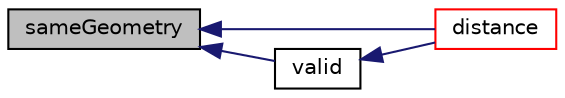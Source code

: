 digraph "sameGeometry"
{
  bgcolor="transparent";
  edge [fontname="Helvetica",fontsize="10",labelfontname="Helvetica",labelfontsize="10"];
  node [fontname="Helvetica",fontsize="10",shape=record];
  rankdir="LR";
  Node49 [label="sameGeometry",height=0.2,width=0.4,color="black", fillcolor="grey75", style="filled", fontcolor="black"];
  Node49 -> Node50 [dir="back",color="midnightblue",fontsize="10",style="solid",fontname="Helvetica"];
  Node50 [label="distance",height=0.2,width=0.4,color="red",URL="$a26265.html#a251b2bdba737b19bc01986128ec87141"];
  Node49 -> Node55 [dir="back",color="midnightblue",fontsize="10",style="solid",fontname="Helvetica"];
  Node55 [label="valid",height=0.2,width=0.4,color="black",URL="$a26265.html#aa4ad85c1548bba1f67ef9566c82f7baa",tooltip="Check whether origin has been changed at all or. "];
  Node55 -> Node50 [dir="back",color="midnightblue",fontsize="10",style="solid",fontname="Helvetica"];
}
